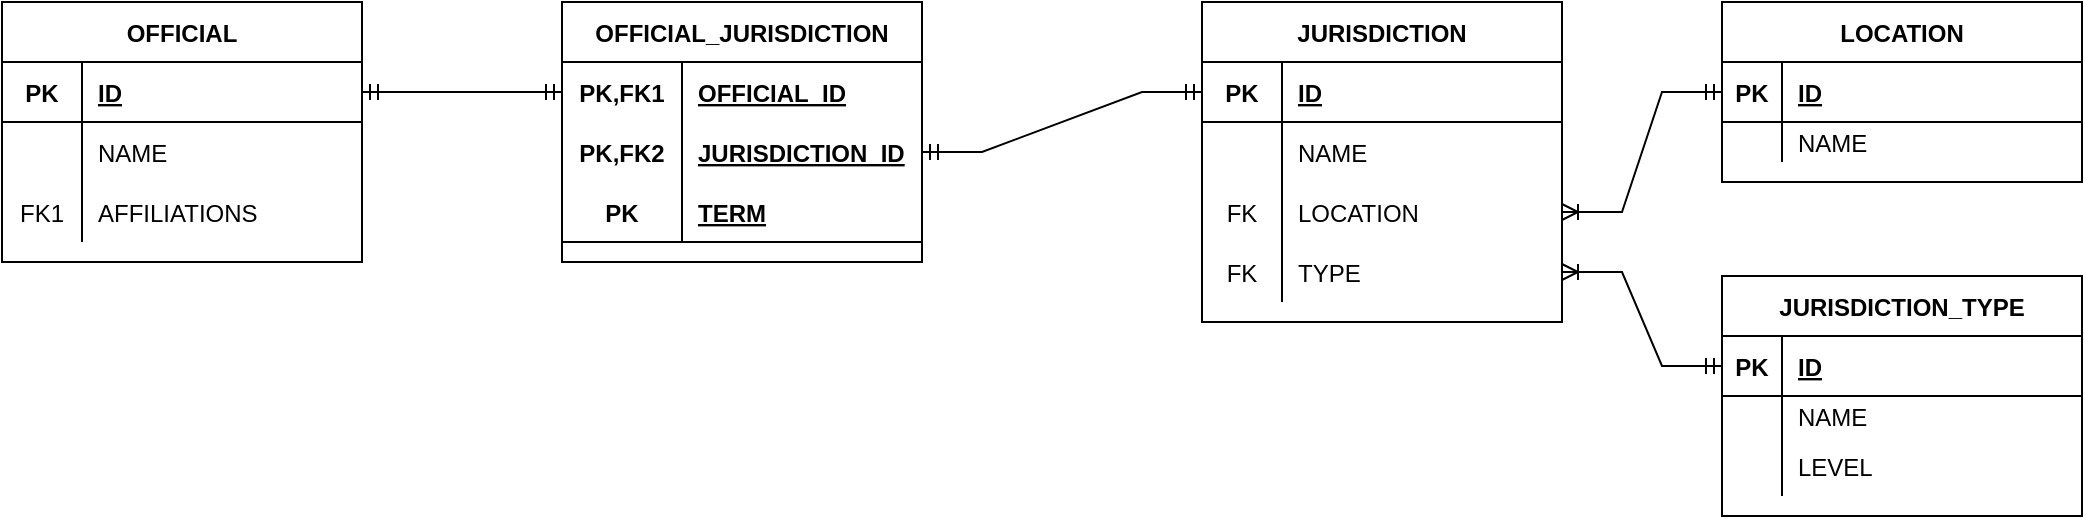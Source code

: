 <mxfile version="20.2.8" type="github">
  <diagram name="Page-1" id="2ca16b54-16f6-2749-3443-fa8db7711227">
    <mxGraphModel dx="1360" dy="1688" grid="1" gridSize="10" guides="1" tooltips="1" connect="1" arrows="1" fold="1" page="1" pageScale="1" pageWidth="1100" pageHeight="850" background="none" math="0" shadow="0">
      <root>
        <mxCell id="0" />
        <mxCell id="1" parent="0" />
        <mxCell id="zIPaG_y2jLkIG7TqGc8k-14" value="OFFICIAL" style="shape=table;startSize=30;container=1;collapsible=1;childLayout=tableLayout;fixedRows=1;rowLines=0;fontStyle=1;align=center;resizeLast=1;" vertex="1" parent="1">
          <mxGeometry x="120" y="-577" width="180" height="130" as="geometry" />
        </mxCell>
        <mxCell id="zIPaG_y2jLkIG7TqGc8k-15" value="" style="shape=tableRow;horizontal=0;startSize=0;swimlaneHead=0;swimlaneBody=0;fillColor=none;collapsible=0;dropTarget=0;points=[[0,0.5],[1,0.5]];portConstraint=eastwest;top=0;left=0;right=0;bottom=1;" vertex="1" parent="zIPaG_y2jLkIG7TqGc8k-14">
          <mxGeometry y="30" width="180" height="30" as="geometry" />
        </mxCell>
        <mxCell id="zIPaG_y2jLkIG7TqGc8k-16" value="PK" style="shape=partialRectangle;connectable=0;fillColor=none;top=0;left=0;bottom=0;right=0;fontStyle=1;overflow=hidden;" vertex="1" parent="zIPaG_y2jLkIG7TqGc8k-15">
          <mxGeometry width="40" height="30" as="geometry">
            <mxRectangle width="40" height="30" as="alternateBounds" />
          </mxGeometry>
        </mxCell>
        <mxCell id="zIPaG_y2jLkIG7TqGc8k-17" value="ID" style="shape=partialRectangle;connectable=0;fillColor=none;top=0;left=0;bottom=0;right=0;align=left;spacingLeft=6;fontStyle=5;overflow=hidden;" vertex="1" parent="zIPaG_y2jLkIG7TqGc8k-15">
          <mxGeometry x="40" width="140" height="30" as="geometry">
            <mxRectangle width="140" height="30" as="alternateBounds" />
          </mxGeometry>
        </mxCell>
        <mxCell id="zIPaG_y2jLkIG7TqGc8k-18" value="" style="shape=tableRow;horizontal=0;startSize=0;swimlaneHead=0;swimlaneBody=0;fillColor=none;collapsible=0;dropTarget=0;points=[[0,0.5],[1,0.5]];portConstraint=eastwest;top=0;left=0;right=0;bottom=0;" vertex="1" parent="zIPaG_y2jLkIG7TqGc8k-14">
          <mxGeometry y="60" width="180" height="30" as="geometry" />
        </mxCell>
        <mxCell id="zIPaG_y2jLkIG7TqGc8k-19" value="" style="shape=partialRectangle;connectable=0;fillColor=none;top=0;left=0;bottom=0;right=0;editable=1;overflow=hidden;" vertex="1" parent="zIPaG_y2jLkIG7TqGc8k-18">
          <mxGeometry width="40" height="30" as="geometry">
            <mxRectangle width="40" height="30" as="alternateBounds" />
          </mxGeometry>
        </mxCell>
        <mxCell id="zIPaG_y2jLkIG7TqGc8k-20" value="NAME" style="shape=partialRectangle;connectable=0;fillColor=none;top=0;left=0;bottom=0;right=0;align=left;spacingLeft=6;overflow=hidden;" vertex="1" parent="zIPaG_y2jLkIG7TqGc8k-18">
          <mxGeometry x="40" width="140" height="30" as="geometry">
            <mxRectangle width="140" height="30" as="alternateBounds" />
          </mxGeometry>
        </mxCell>
        <mxCell id="zIPaG_y2jLkIG7TqGc8k-24" value="" style="shape=tableRow;horizontal=0;startSize=0;swimlaneHead=0;swimlaneBody=0;fillColor=none;collapsible=0;dropTarget=0;points=[[0,0.5],[1,0.5]];portConstraint=eastwest;top=0;left=0;right=0;bottom=0;" vertex="1" parent="zIPaG_y2jLkIG7TqGc8k-14">
          <mxGeometry y="90" width="180" height="30" as="geometry" />
        </mxCell>
        <mxCell id="zIPaG_y2jLkIG7TqGc8k-25" value="FK1" style="shape=partialRectangle;connectable=0;fillColor=none;top=0;left=0;bottom=0;right=0;editable=1;overflow=hidden;" vertex="1" parent="zIPaG_y2jLkIG7TqGc8k-24">
          <mxGeometry width="40" height="30" as="geometry">
            <mxRectangle width="40" height="30" as="alternateBounds" />
          </mxGeometry>
        </mxCell>
        <mxCell id="zIPaG_y2jLkIG7TqGc8k-26" value="AFFILIATIONS" style="shape=partialRectangle;connectable=0;fillColor=none;top=0;left=0;bottom=0;right=0;align=left;spacingLeft=6;overflow=hidden;" vertex="1" parent="zIPaG_y2jLkIG7TqGc8k-24">
          <mxGeometry x="40" width="140" height="30" as="geometry">
            <mxRectangle width="140" height="30" as="alternateBounds" />
          </mxGeometry>
        </mxCell>
        <mxCell id="zIPaG_y2jLkIG7TqGc8k-51" value="JURISDICTION" style="shape=table;startSize=30;container=1;collapsible=1;childLayout=tableLayout;fixedRows=1;rowLines=0;fontStyle=1;align=center;resizeLast=1;" vertex="1" parent="1">
          <mxGeometry x="720" y="-577" width="180" height="160" as="geometry" />
        </mxCell>
        <mxCell id="zIPaG_y2jLkIG7TqGc8k-52" value="" style="shape=tableRow;horizontal=0;startSize=0;swimlaneHead=0;swimlaneBody=0;fillColor=none;collapsible=0;dropTarget=0;points=[[0,0.5],[1,0.5]];portConstraint=eastwest;top=0;left=0;right=0;bottom=1;" vertex="1" parent="zIPaG_y2jLkIG7TqGc8k-51">
          <mxGeometry y="30" width="180" height="30" as="geometry" />
        </mxCell>
        <mxCell id="zIPaG_y2jLkIG7TqGc8k-53" value="PK" style="shape=partialRectangle;connectable=0;fillColor=none;top=0;left=0;bottom=0;right=0;fontStyle=1;overflow=hidden;" vertex="1" parent="zIPaG_y2jLkIG7TqGc8k-52">
          <mxGeometry width="40" height="30" as="geometry">
            <mxRectangle width="40" height="30" as="alternateBounds" />
          </mxGeometry>
        </mxCell>
        <mxCell id="zIPaG_y2jLkIG7TqGc8k-54" value="ID" style="shape=partialRectangle;connectable=0;fillColor=none;top=0;left=0;bottom=0;right=0;align=left;spacingLeft=6;fontStyle=5;overflow=hidden;" vertex="1" parent="zIPaG_y2jLkIG7TqGc8k-52">
          <mxGeometry x="40" width="140" height="30" as="geometry">
            <mxRectangle width="140" height="30" as="alternateBounds" />
          </mxGeometry>
        </mxCell>
        <mxCell id="zIPaG_y2jLkIG7TqGc8k-55" value="" style="shape=tableRow;horizontal=0;startSize=0;swimlaneHead=0;swimlaneBody=0;fillColor=none;collapsible=0;dropTarget=0;points=[[0,0.5],[1,0.5]];portConstraint=eastwest;top=0;left=0;right=0;bottom=0;" vertex="1" parent="zIPaG_y2jLkIG7TqGc8k-51">
          <mxGeometry y="60" width="180" height="30" as="geometry" />
        </mxCell>
        <mxCell id="zIPaG_y2jLkIG7TqGc8k-56" value="" style="shape=partialRectangle;connectable=0;fillColor=none;top=0;left=0;bottom=0;right=0;editable=1;overflow=hidden;" vertex="1" parent="zIPaG_y2jLkIG7TqGc8k-55">
          <mxGeometry width="40" height="30" as="geometry">
            <mxRectangle width="40" height="30" as="alternateBounds" />
          </mxGeometry>
        </mxCell>
        <mxCell id="zIPaG_y2jLkIG7TqGc8k-57" value="NAME" style="shape=partialRectangle;connectable=0;fillColor=none;top=0;left=0;bottom=0;right=0;align=left;spacingLeft=6;overflow=hidden;" vertex="1" parent="zIPaG_y2jLkIG7TqGc8k-55">
          <mxGeometry x="40" width="140" height="30" as="geometry">
            <mxRectangle width="140" height="30" as="alternateBounds" />
          </mxGeometry>
        </mxCell>
        <mxCell id="zIPaG_y2jLkIG7TqGc8k-61" style="shape=tableRow;horizontal=0;startSize=0;swimlaneHead=0;swimlaneBody=0;fillColor=none;collapsible=0;dropTarget=0;points=[[0,0.5],[1,0.5]];portConstraint=eastwest;top=0;left=0;right=0;bottom=0;" vertex="1" parent="zIPaG_y2jLkIG7TqGc8k-51">
          <mxGeometry y="90" width="180" height="30" as="geometry" />
        </mxCell>
        <mxCell id="zIPaG_y2jLkIG7TqGc8k-62" value="FK" style="shape=partialRectangle;connectable=0;fillColor=none;top=0;left=0;bottom=0;right=0;editable=1;overflow=hidden;" vertex="1" parent="zIPaG_y2jLkIG7TqGc8k-61">
          <mxGeometry width="40" height="30" as="geometry">
            <mxRectangle width="40" height="30" as="alternateBounds" />
          </mxGeometry>
        </mxCell>
        <mxCell id="zIPaG_y2jLkIG7TqGc8k-63" value="LOCATION" style="shape=partialRectangle;connectable=0;fillColor=none;top=0;left=0;bottom=0;right=0;align=left;spacingLeft=6;overflow=hidden;" vertex="1" parent="zIPaG_y2jLkIG7TqGc8k-61">
          <mxGeometry x="40" width="140" height="30" as="geometry">
            <mxRectangle width="140" height="30" as="alternateBounds" />
          </mxGeometry>
        </mxCell>
        <mxCell id="zIPaG_y2jLkIG7TqGc8k-64" style="shape=tableRow;horizontal=0;startSize=0;swimlaneHead=0;swimlaneBody=0;fillColor=none;collapsible=0;dropTarget=0;points=[[0,0.5],[1,0.5]];portConstraint=eastwest;top=0;left=0;right=0;bottom=0;" vertex="1" parent="zIPaG_y2jLkIG7TqGc8k-51">
          <mxGeometry y="120" width="180" height="30" as="geometry" />
        </mxCell>
        <mxCell id="zIPaG_y2jLkIG7TqGc8k-65" value="FK" style="shape=partialRectangle;connectable=0;fillColor=none;top=0;left=0;bottom=0;right=0;editable=1;overflow=hidden;" vertex="1" parent="zIPaG_y2jLkIG7TqGc8k-64">
          <mxGeometry width="40" height="30" as="geometry">
            <mxRectangle width="40" height="30" as="alternateBounds" />
          </mxGeometry>
        </mxCell>
        <mxCell id="zIPaG_y2jLkIG7TqGc8k-66" value="TYPE" style="shape=partialRectangle;connectable=0;fillColor=none;top=0;left=0;bottom=0;right=0;align=left;spacingLeft=6;overflow=hidden;" vertex="1" parent="zIPaG_y2jLkIG7TqGc8k-64">
          <mxGeometry x="40" width="140" height="30" as="geometry">
            <mxRectangle width="140" height="30" as="alternateBounds" />
          </mxGeometry>
        </mxCell>
        <mxCell id="zIPaG_y2jLkIG7TqGc8k-77" value="JURISDICTION_TYPE" style="shape=table;startSize=30;container=1;collapsible=1;childLayout=tableLayout;fixedRows=1;rowLines=0;fontStyle=1;align=center;resizeLast=1;" vertex="1" parent="1">
          <mxGeometry x="980" y="-440" width="180" height="120" as="geometry" />
        </mxCell>
        <mxCell id="zIPaG_y2jLkIG7TqGc8k-78" value="" style="shape=tableRow;horizontal=0;startSize=0;swimlaneHead=0;swimlaneBody=0;fillColor=none;collapsible=0;dropTarget=0;points=[[0,0.5],[1,0.5]];portConstraint=eastwest;top=0;left=0;right=0;bottom=1;" vertex="1" parent="zIPaG_y2jLkIG7TqGc8k-77">
          <mxGeometry y="30" width="180" height="30" as="geometry" />
        </mxCell>
        <mxCell id="zIPaG_y2jLkIG7TqGc8k-79" value="PK" style="shape=partialRectangle;connectable=0;fillColor=none;top=0;left=0;bottom=0;right=0;fontStyle=1;overflow=hidden;" vertex="1" parent="zIPaG_y2jLkIG7TqGc8k-78">
          <mxGeometry width="30" height="30" as="geometry">
            <mxRectangle width="30" height="30" as="alternateBounds" />
          </mxGeometry>
        </mxCell>
        <mxCell id="zIPaG_y2jLkIG7TqGc8k-80" value="ID" style="shape=partialRectangle;connectable=0;fillColor=none;top=0;left=0;bottom=0;right=0;align=left;spacingLeft=6;fontStyle=5;overflow=hidden;" vertex="1" parent="zIPaG_y2jLkIG7TqGc8k-78">
          <mxGeometry x="30" width="150" height="30" as="geometry">
            <mxRectangle width="150" height="30" as="alternateBounds" />
          </mxGeometry>
        </mxCell>
        <mxCell id="zIPaG_y2jLkIG7TqGc8k-81" value="" style="shape=tableRow;horizontal=0;startSize=0;swimlaneHead=0;swimlaneBody=0;fillColor=none;collapsible=0;dropTarget=0;points=[[0,0.5],[1,0.5]];portConstraint=eastwest;top=0;left=0;right=0;bottom=0;" vertex="1" parent="zIPaG_y2jLkIG7TqGc8k-77">
          <mxGeometry y="60" width="180" height="20" as="geometry" />
        </mxCell>
        <mxCell id="zIPaG_y2jLkIG7TqGc8k-82" value="" style="shape=partialRectangle;connectable=0;fillColor=none;top=0;left=0;bottom=0;right=0;editable=1;overflow=hidden;" vertex="1" parent="zIPaG_y2jLkIG7TqGc8k-81">
          <mxGeometry width="30" height="20" as="geometry">
            <mxRectangle width="30" height="20" as="alternateBounds" />
          </mxGeometry>
        </mxCell>
        <mxCell id="zIPaG_y2jLkIG7TqGc8k-83" value="NAME" style="shape=partialRectangle;connectable=0;fillColor=none;top=0;left=0;bottom=0;right=0;align=left;spacingLeft=6;overflow=hidden;" vertex="1" parent="zIPaG_y2jLkIG7TqGc8k-81">
          <mxGeometry x="30" width="150" height="20" as="geometry">
            <mxRectangle width="150" height="20" as="alternateBounds" />
          </mxGeometry>
        </mxCell>
        <mxCell id="zIPaG_y2jLkIG7TqGc8k-84" value="" style="shape=tableRow;horizontal=0;startSize=0;swimlaneHead=0;swimlaneBody=0;fillColor=none;collapsible=0;dropTarget=0;points=[[0,0.5],[1,0.5]];portConstraint=eastwest;top=0;left=0;right=0;bottom=0;" vertex="1" parent="zIPaG_y2jLkIG7TqGc8k-77">
          <mxGeometry y="80" width="180" height="30" as="geometry" />
        </mxCell>
        <mxCell id="zIPaG_y2jLkIG7TqGc8k-85" value="" style="shape=partialRectangle;connectable=0;fillColor=none;top=0;left=0;bottom=0;right=0;editable=1;overflow=hidden;" vertex="1" parent="zIPaG_y2jLkIG7TqGc8k-84">
          <mxGeometry width="30" height="30" as="geometry">
            <mxRectangle width="30" height="30" as="alternateBounds" />
          </mxGeometry>
        </mxCell>
        <mxCell id="zIPaG_y2jLkIG7TqGc8k-86" value="LEVEL" style="shape=partialRectangle;connectable=0;fillColor=none;top=0;left=0;bottom=0;right=0;align=left;spacingLeft=6;overflow=hidden;" vertex="1" parent="zIPaG_y2jLkIG7TqGc8k-84">
          <mxGeometry x="30" width="150" height="30" as="geometry">
            <mxRectangle width="150" height="30" as="alternateBounds" />
          </mxGeometry>
        </mxCell>
        <mxCell id="zIPaG_y2jLkIG7TqGc8k-90" value="OFFICIAL_JURISDICTION" style="shape=table;startSize=30;container=1;collapsible=1;childLayout=tableLayout;fixedRows=1;rowLines=0;fontStyle=1;align=center;resizeLast=1;" vertex="1" parent="1">
          <mxGeometry x="400" y="-577" width="180" height="130" as="geometry" />
        </mxCell>
        <mxCell id="zIPaG_y2jLkIG7TqGc8k-91" value="" style="shape=tableRow;horizontal=0;startSize=0;swimlaneHead=0;swimlaneBody=0;fillColor=none;collapsible=0;dropTarget=0;points=[[0,0.5],[1,0.5]];portConstraint=eastwest;top=0;left=0;right=0;bottom=0;" vertex="1" parent="zIPaG_y2jLkIG7TqGc8k-90">
          <mxGeometry y="30" width="180" height="30" as="geometry" />
        </mxCell>
        <mxCell id="zIPaG_y2jLkIG7TqGc8k-92" value="PK,FK1" style="shape=partialRectangle;connectable=0;fillColor=none;top=0;left=0;bottom=0;right=0;fontStyle=1;overflow=hidden;" vertex="1" parent="zIPaG_y2jLkIG7TqGc8k-91">
          <mxGeometry width="60" height="30" as="geometry">
            <mxRectangle width="60" height="30" as="alternateBounds" />
          </mxGeometry>
        </mxCell>
        <mxCell id="zIPaG_y2jLkIG7TqGc8k-93" value="OFFICIAL_ID" style="shape=partialRectangle;connectable=0;fillColor=none;top=0;left=0;bottom=0;right=0;align=left;spacingLeft=6;fontStyle=5;overflow=hidden;" vertex="1" parent="zIPaG_y2jLkIG7TqGc8k-91">
          <mxGeometry x="60" width="120" height="30" as="geometry">
            <mxRectangle width="120" height="30" as="alternateBounds" />
          </mxGeometry>
        </mxCell>
        <mxCell id="zIPaG_y2jLkIG7TqGc8k-106" style="shape=tableRow;horizontal=0;startSize=0;swimlaneHead=0;swimlaneBody=0;fillColor=none;collapsible=0;dropTarget=0;points=[[0,0.5],[1,0.5]];portConstraint=eastwest;top=0;left=0;right=0;bottom=0;" vertex="1" parent="zIPaG_y2jLkIG7TqGc8k-90">
          <mxGeometry y="60" width="180" height="30" as="geometry" />
        </mxCell>
        <mxCell id="zIPaG_y2jLkIG7TqGc8k-107" value="PK,FK2" style="shape=partialRectangle;connectable=0;fillColor=none;top=0;left=0;bottom=0;right=0;fontStyle=1;overflow=hidden;" vertex="1" parent="zIPaG_y2jLkIG7TqGc8k-106">
          <mxGeometry width="60" height="30" as="geometry">
            <mxRectangle width="60" height="30" as="alternateBounds" />
          </mxGeometry>
        </mxCell>
        <mxCell id="zIPaG_y2jLkIG7TqGc8k-108" value="JURISDICTION_ID" style="shape=partialRectangle;connectable=0;fillColor=none;top=0;left=0;bottom=0;right=0;align=left;spacingLeft=6;fontStyle=5;overflow=hidden;" vertex="1" parent="zIPaG_y2jLkIG7TqGc8k-106">
          <mxGeometry x="60" width="120" height="30" as="geometry">
            <mxRectangle width="120" height="30" as="alternateBounds" />
          </mxGeometry>
        </mxCell>
        <mxCell id="zIPaG_y2jLkIG7TqGc8k-94" value="" style="shape=tableRow;horizontal=0;startSize=0;swimlaneHead=0;swimlaneBody=0;fillColor=none;collapsible=0;dropTarget=0;points=[[0,0.5],[1,0.5]];portConstraint=eastwest;top=0;left=0;right=0;bottom=1;" vertex="1" parent="zIPaG_y2jLkIG7TqGc8k-90">
          <mxGeometry y="90" width="180" height="30" as="geometry" />
        </mxCell>
        <mxCell id="zIPaG_y2jLkIG7TqGc8k-95" value="PK" style="shape=partialRectangle;connectable=0;fillColor=none;top=0;left=0;bottom=0;right=0;fontStyle=1;overflow=hidden;" vertex="1" parent="zIPaG_y2jLkIG7TqGc8k-94">
          <mxGeometry width="60" height="30" as="geometry">
            <mxRectangle width="60" height="30" as="alternateBounds" />
          </mxGeometry>
        </mxCell>
        <mxCell id="zIPaG_y2jLkIG7TqGc8k-96" value="TERM" style="shape=partialRectangle;connectable=0;fillColor=none;top=0;left=0;bottom=0;right=0;align=left;spacingLeft=6;fontStyle=5;overflow=hidden;" vertex="1" parent="zIPaG_y2jLkIG7TqGc8k-94">
          <mxGeometry x="60" width="120" height="30" as="geometry">
            <mxRectangle width="120" height="30" as="alternateBounds" />
          </mxGeometry>
        </mxCell>
        <mxCell id="zIPaG_y2jLkIG7TqGc8k-109" value="" style="edgeStyle=entityRelationEdgeStyle;fontSize=12;html=1;endArrow=ERmandOne;startArrow=ERmandOne;rounded=0;exitX=1;exitY=0.5;exitDx=0;exitDy=0;entryX=0;entryY=0.5;entryDx=0;entryDy=0;" edge="1" parent="1" source="zIPaG_y2jLkIG7TqGc8k-15" target="zIPaG_y2jLkIG7TqGc8k-91">
          <mxGeometry width="100" height="100" relative="1" as="geometry">
            <mxPoint x="490" y="-357" as="sourcePoint" />
            <mxPoint x="590" y="-457" as="targetPoint" />
          </mxGeometry>
        </mxCell>
        <mxCell id="zIPaG_y2jLkIG7TqGc8k-110" value="" style="edgeStyle=entityRelationEdgeStyle;fontSize=12;html=1;endArrow=ERmandOne;startArrow=ERmandOne;rounded=0;entryX=0;entryY=0.5;entryDx=0;entryDy=0;exitX=1;exitY=0.5;exitDx=0;exitDy=0;" edge="1" parent="1" source="zIPaG_y2jLkIG7TqGc8k-106" target="zIPaG_y2jLkIG7TqGc8k-52">
          <mxGeometry width="100" height="100" relative="1" as="geometry">
            <mxPoint x="490" y="-357" as="sourcePoint" />
            <mxPoint x="590" y="-457" as="targetPoint" />
          </mxGeometry>
        </mxCell>
        <mxCell id="zIPaG_y2jLkIG7TqGc8k-113" value="LOCATION" style="shape=table;startSize=30;container=1;collapsible=1;childLayout=tableLayout;fixedRows=1;rowLines=0;fontStyle=1;align=center;resizeLast=1;" vertex="1" parent="1">
          <mxGeometry x="980" y="-577" width="180" height="90" as="geometry" />
        </mxCell>
        <mxCell id="zIPaG_y2jLkIG7TqGc8k-114" value="" style="shape=tableRow;horizontal=0;startSize=0;swimlaneHead=0;swimlaneBody=0;fillColor=none;collapsible=0;dropTarget=0;points=[[0,0.5],[1,0.5]];portConstraint=eastwest;top=0;left=0;right=0;bottom=1;" vertex="1" parent="zIPaG_y2jLkIG7TqGc8k-113">
          <mxGeometry y="30" width="180" height="30" as="geometry" />
        </mxCell>
        <mxCell id="zIPaG_y2jLkIG7TqGc8k-115" value="PK" style="shape=partialRectangle;connectable=0;fillColor=none;top=0;left=0;bottom=0;right=0;fontStyle=1;overflow=hidden;" vertex="1" parent="zIPaG_y2jLkIG7TqGc8k-114">
          <mxGeometry width="30" height="30" as="geometry">
            <mxRectangle width="30" height="30" as="alternateBounds" />
          </mxGeometry>
        </mxCell>
        <mxCell id="zIPaG_y2jLkIG7TqGc8k-116" value="ID" style="shape=partialRectangle;connectable=0;fillColor=none;top=0;left=0;bottom=0;right=0;align=left;spacingLeft=6;fontStyle=5;overflow=hidden;" vertex="1" parent="zIPaG_y2jLkIG7TqGc8k-114">
          <mxGeometry x="30" width="150" height="30" as="geometry">
            <mxRectangle width="150" height="30" as="alternateBounds" />
          </mxGeometry>
        </mxCell>
        <mxCell id="zIPaG_y2jLkIG7TqGc8k-117" value="" style="shape=tableRow;horizontal=0;startSize=0;swimlaneHead=0;swimlaneBody=0;fillColor=none;collapsible=0;dropTarget=0;points=[[0,0.5],[1,0.5]];portConstraint=eastwest;top=0;left=0;right=0;bottom=0;" vertex="1" parent="zIPaG_y2jLkIG7TqGc8k-113">
          <mxGeometry y="60" width="180" height="20" as="geometry" />
        </mxCell>
        <mxCell id="zIPaG_y2jLkIG7TqGc8k-118" value="" style="shape=partialRectangle;connectable=0;fillColor=none;top=0;left=0;bottom=0;right=0;editable=1;overflow=hidden;" vertex="1" parent="zIPaG_y2jLkIG7TqGc8k-117">
          <mxGeometry width="30" height="20" as="geometry">
            <mxRectangle width="30" height="20" as="alternateBounds" />
          </mxGeometry>
        </mxCell>
        <mxCell id="zIPaG_y2jLkIG7TqGc8k-119" value="NAME" style="shape=partialRectangle;connectable=0;fillColor=none;top=0;left=0;bottom=0;right=0;align=left;spacingLeft=6;overflow=hidden;" vertex="1" parent="zIPaG_y2jLkIG7TqGc8k-117">
          <mxGeometry x="30" width="150" height="20" as="geometry">
            <mxRectangle width="150" height="20" as="alternateBounds" />
          </mxGeometry>
        </mxCell>
        <mxCell id="zIPaG_y2jLkIG7TqGc8k-124" value="" style="edgeStyle=entityRelationEdgeStyle;fontSize=12;html=1;endArrow=ERoneToMany;startArrow=ERmandOne;rounded=0;entryX=1;entryY=0.5;entryDx=0;entryDy=0;exitX=0;exitY=0.5;exitDx=0;exitDy=0;" edge="1" parent="1" source="zIPaG_y2jLkIG7TqGc8k-78" target="zIPaG_y2jLkIG7TqGc8k-64">
          <mxGeometry width="100" height="100" relative="1" as="geometry">
            <mxPoint x="490" y="-257" as="sourcePoint" />
            <mxPoint x="590" y="-357" as="targetPoint" />
          </mxGeometry>
        </mxCell>
        <mxCell id="zIPaG_y2jLkIG7TqGc8k-125" value="" style="edgeStyle=entityRelationEdgeStyle;fontSize=12;html=1;endArrow=ERoneToMany;startArrow=ERmandOne;rounded=0;entryX=1;entryY=0.5;entryDx=0;entryDy=0;" edge="1" parent="1" source="zIPaG_y2jLkIG7TqGc8k-114" target="zIPaG_y2jLkIG7TqGc8k-61">
          <mxGeometry width="100" height="100" relative="1" as="geometry">
            <mxPoint x="990" y="-322" as="sourcePoint" />
            <mxPoint x="910" y="-432" as="targetPoint" />
          </mxGeometry>
        </mxCell>
      </root>
    </mxGraphModel>
  </diagram>
</mxfile>
